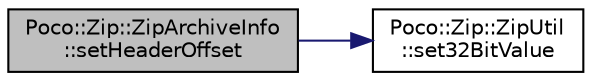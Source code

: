 digraph "Poco::Zip::ZipArchiveInfo::setHeaderOffset"
{
 // LATEX_PDF_SIZE
  edge [fontname="Helvetica",fontsize="10",labelfontname="Helvetica",labelfontsize="10"];
  node [fontname="Helvetica",fontsize="10",shape=record];
  rankdir="LR";
  Node1 [label="Poco::Zip::ZipArchiveInfo\l::setHeaderOffset",height=0.2,width=0.4,color="black", fillcolor="grey75", style="filled", fontcolor="black",tooltip="Returns the size of the central directory in bytes."];
  Node1 -> Node2 [color="midnightblue",fontsize="10",style="solid"];
  Node2 [label="Poco::Zip::ZipUtil\l::set32BitValue",height=0.2,width=0.4,color="black", fillcolor="white", style="filled",URL="$classPoco_1_1Zip_1_1ZipUtil.html#ab27484c2fc85c71cd26806a3e476ac55",tooltip=" "];
}
